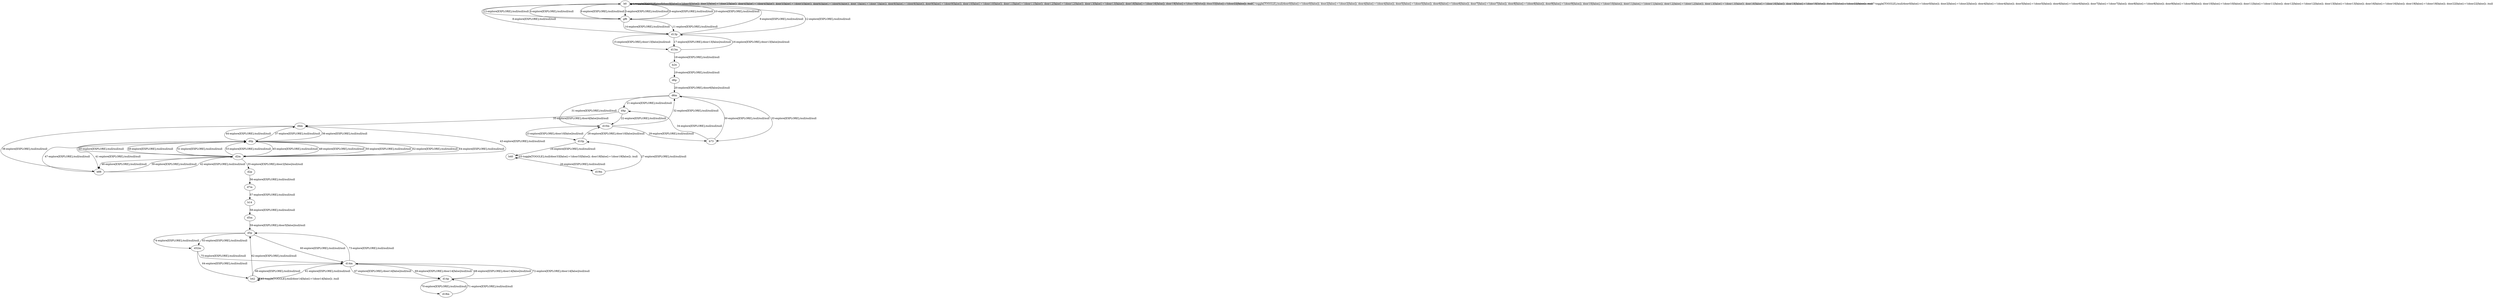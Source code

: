 # Total number of goals covered by this test: 4
# d18m --> d14p
# d14m --> d14p
# d14p --> d14m
# d14p --> d18m

digraph g {
"b0" -> "b0" [label = "1-toggle[TOGGLE];/null/door0[false]:=!(door0[false]); door2[false]:=!(door2[false]); door4[false]:=!(door4[false]); door5[false]:=!(door5[false]); door6[false]:=!(door6[false]); door7[false]:=!(door7[false]); door8[false]:=!(door8[false]); door9[false]:=!(door9[false]); door10[false]:=!(door10[false]); door11[false]:=!(door11[false]); door12[false]:=!(door12[false]); door13[false]:=!(door13[false]); door16[false]:=!(door16[false]); door19[false]:=!(door19[false]); door22[false]:=!(door22[false]); /null"];
"b0" -> "b0" [label = "2-toggle[TOGGLE];/null/door0[false]:=!(door0[false]); door2[false]:=!(door2[false]); door4[false]:=!(door4[false]); door5[false]:=!(door5[false]); door6[false]:=!(door6[false]); door7[false]:=!(door7[false]); door8[false]:=!(door8[false]); door9[false]:=!(door9[false]); door10[false]:=!(door10[false]); door11[false]:=!(door11[false]); door12[false]:=!(door12[false]); door13[false]:=!(door13[false]); door16[false]:=!(door16[false]); door19[false]:=!(door19[false]); door22[false]:=!(door22[false]); /null"];
"b0" -> "gf6" [label = "3-explore[EXPLORE];/null/null/null"];
"gf6" -> "b0" [label = "4-explore[EXPLORE];/null/null/null"];
"b0" -> "gf6" [label = "5-explore[EXPLORE];/null/null/null"];
"gf6" -> "b0" [label = "6-explore[EXPLORE];/null/null/null"];
"b0" -> "b0" [label = "7-toggle[TOGGLE];/null/door0[false]:=!(door0[false]); door2[false]:=!(door2[false]); door4[false]:=!(door4[false]); door5[false]:=!(door5[false]); door6[false]:=!(door6[false]); door7[false]:=!(door7[false]); door8[false]:=!(door8[false]); door9[false]:=!(door9[false]); door10[false]:=!(door10[false]); door11[false]:=!(door11[false]); door12[false]:=!(door12[false]); door13[false]:=!(door13[false]); door16[false]:=!(door16[false]); door19[false]:=!(door19[false]); door22[false]:=!(door22[false]); /null"];
"b0" -> "d13p" [label = "8-explore[EXPLORE];/null/null/null"];
"d13p" -> "b0" [label = "9-explore[EXPLORE];/null/null/null"];
"b0" -> "gf6" [label = "10-explore[EXPLORE];/null/null/null"];
"gf6" -> "d13p" [label = "11-explore[EXPLORE];/null/null/null"];
"d13p" -> "b0" [label = "12-explore[EXPLORE];/null/null/null"];
"b0" -> "gf6" [label = "13-explore[EXPLORE];/null/null/null"];
"gf6" -> "d13p" [label = "14-explore[EXPLORE];/null/null/null"];
"d13p" -> "d13m" [label = "15-explore[EXPLORE];/door13[false]/null/null"];
"d13m" -> "d13p" [label = "16-explore[EXPLORE];/door13[false]/null/null"];
"d13p" -> "d13m" [label = "17-explore[EXPLORE];/door13[false]/null/null"];
"d13m" -> "b24" [label = "18-explore[EXPLORE];/null/null/null"];
"b24" -> "d6p" [label = "19-explore[EXPLORE];/null/null/null"];
"d6p" -> "d6m" [label = "20-explore[EXPLORE];/door6[false]/null/null"];
"d6m" -> "d4p" [label = "21-explore[EXPLORE];/null/null/null"];
"d4p" -> "d10m" [label = "22-explore[EXPLORE];/null/null/null"];
"d10m" -> "d10p" [label = "23-explore[EXPLORE];/door10[false]/null/null"];
"d10p" -> "b40" [label = "24-explore[EXPLORE];/null/null/null"];
"b40" -> "b40" [label = "25-toggle[TOGGLE];/null/door33[false]:=!(door33[false]); door19[false]:=!(door19[false]); /null"];
"b40" -> "d19m" [label = "26-explore[EXPLORE];/null/null/null"];
"d19m" -> "d10p" [label = "27-explore[EXPLORE];/null/null/null"];
"d10p" -> "d10m" [label = "28-explore[EXPLORE];/door10[false]/null/null"];
"d10m" -> "b73" [label = "29-explore[EXPLORE];/null/null/null"];
"b73" -> "d6m" [label = "30-explore[EXPLORE];/null/null/null"];
"d6m" -> "d10m" [label = "31-explore[EXPLORE];/null/null/null"];
"d10m" -> "d6m" [label = "32-explore[EXPLORE];/null/null/null"];
"d6m" -> "b73" [label = "33-explore[EXPLORE];/null/null/null"];
"b73" -> "d4p" [label = "34-explore[EXPLORE];/null/null/null"];
"d4p" -> "d4m" [label = "35-explore[EXPLORE];/door4[false]/null/null"];
"d4m" -> "d0p" [label = "36-explore[EXPLORE];/null/null/null"];
"d0p" -> "d4m" [label = "37-explore[EXPLORE];/null/null/null"];
"d4m" -> "b88" [label = "38-explore[EXPLORE];/null/null/null"];
"b88" -> "d2m" [label = "39-explore[EXPLORE];/null/null/null"];
"d2m" -> "d0p" [label = "40-explore[EXPLORE];/null/null/null"];
"d0p" -> "b88" [label = "41-explore[EXPLORE];/null/null/null"];
"b88" -> "d2m" [label = "42-explore[EXPLORE];/null/null/null"];
"d2m" -> "d4m" [label = "43-explore[EXPLORE];/null/null/null"];
"d4m" -> "d0p" [label = "44-explore[EXPLORE];/null/null/null"];
"d0p" -> "d2m" [label = "45-explore[EXPLORE];/null/null/null"];
"d2m" -> "b88" [label = "46-explore[EXPLORE];/null/null/null"];
"b88" -> "d0p" [label = "47-explore[EXPLORE];/null/null/null"];
"d0p" -> "d2m" [label = "48-explore[EXPLORE];/null/null/null"];
"d2m" -> "d0p" [label = "49-explore[EXPLORE];/null/null/null"];
"d0p" -> "d2m" [label = "50-explore[EXPLORE];/null/null/null"];
"d2m" -> "d0p" [label = "51-explore[EXPLORE];/null/null/null"];
"d0p" -> "d2m" [label = "52-explore[EXPLORE];/null/null/null"];
"d2m" -> "d0p" [label = "53-explore[EXPLORE];/null/null/null"];
"d0p" -> "d2m" [label = "54-explore[EXPLORE];/null/null/null"];
"d2m" -> "d2p" [label = "55-explore[EXPLORE];/door2[false]/null/null"];
"d2p" -> "d7m" [label = "56-explore[EXPLORE];/null/null/null"];
"d7m" -> "b14" [label = "57-explore[EXPLORE];/null/null/null"];
"b14" -> "d5m" [label = "58-explore[EXPLORE];/null/null/null"];
"d5m" -> "d5p" [label = "59-explore[EXPLORE];/door5[false]/null/null"];
"d5p" -> "d14m" [label = "60-explore[EXPLORE];/null/null/null"];
"d14m" -> "b42" [label = "61-explore[EXPLORE];/null/null/null"];
"b42" -> "d5p" [label = "62-explore[EXPLORE];/null/null/null"];
"d5p" -> "d32m" [label = "63-explore[EXPLORE];/null/null/null"];
"d32m" -> "b42" [label = "64-explore[EXPLORE];/null/null/null"];
"b42" -> "b42" [label = "65-toggle[TOGGLE];/null/door14[false]:=!(door14[false]); /null"];
"b42" -> "d14m" [label = "66-explore[EXPLORE];/null/null/null"];
"d14m" -> "d14p" [label = "67-explore[EXPLORE];/door14[false]/null/null"];
"d14p" -> "d14m" [label = "68-explore[EXPLORE];/door14[false]/null/null"];
"d14m" -> "d14p" [label = "69-explore[EXPLORE];/door14[false]/null/null"];
"d14p" -> "d18m" [label = "70-explore[EXPLORE];/null/null/null"];
"d18m" -> "d14p" [label = "71-explore[EXPLORE];/null/null/null"];
"d14p" -> "d14m" [label = "72-explore[EXPLORE];/door14[false]/null/null"];
"d14m" -> "d5p" [label = "73-explore[EXPLORE];/null/null/null"];
"d5p" -> "d32m" [label = "74-explore[EXPLORE];/null/null/null"];
"d32m" -> "d14m" [label = "75-explore[EXPLORE];/null/null/null"];
}